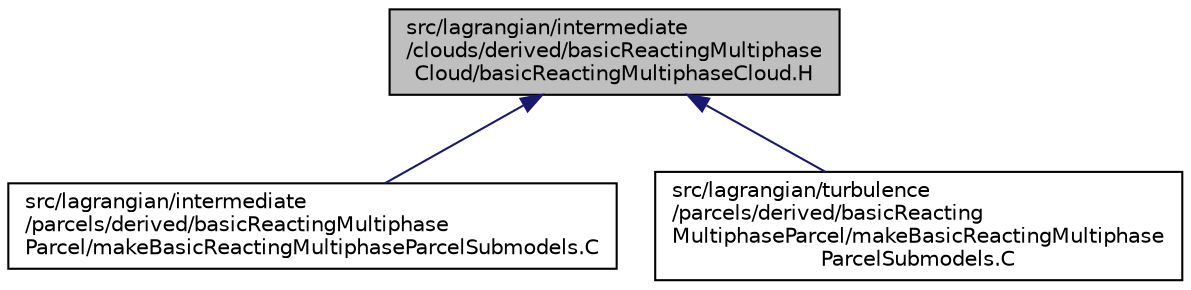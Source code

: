 digraph "src/lagrangian/intermediate/clouds/derived/basicReactingMultiphaseCloud/basicReactingMultiphaseCloud.H"
{
  bgcolor="transparent";
  edge [fontname="Helvetica",fontsize="10",labelfontname="Helvetica",labelfontsize="10"];
  node [fontname="Helvetica",fontsize="10",shape=record];
  Node1 [label="src/lagrangian/intermediate\l/clouds/derived/basicReactingMultiphase\lCloud/basicReactingMultiphaseCloud.H",height=0.2,width=0.4,color="black", fillcolor="grey75", style="filled" fontcolor="black"];
  Node1 -> Node2 [dir="back",color="midnightblue",fontsize="10",style="solid",fontname="Helvetica"];
  Node2 [label="src/lagrangian/intermediate\l/parcels/derived/basicReactingMultiphase\lParcel/makeBasicReactingMultiphaseParcelSubmodels.C",height=0.2,width=0.4,color="black",URL="$intermediate_2parcels_2derived_2basicReactingMultiphaseParcel_2makeBasicReactingMultiphaseParcelSubmodels_8C.html"];
  Node1 -> Node3 [dir="back",color="midnightblue",fontsize="10",style="solid",fontname="Helvetica"];
  Node3 [label="src/lagrangian/turbulence\l/parcels/derived/basicReacting\lMultiphaseParcel/makeBasicReactingMultiphase\lParcelSubmodels.C",height=0.2,width=0.4,color="black",URL="$turbulence_2parcels_2derived_2basicReactingMultiphaseParcel_2makeBasicReactingMultiphaseParcelSubmodels_8C.html"];
}
